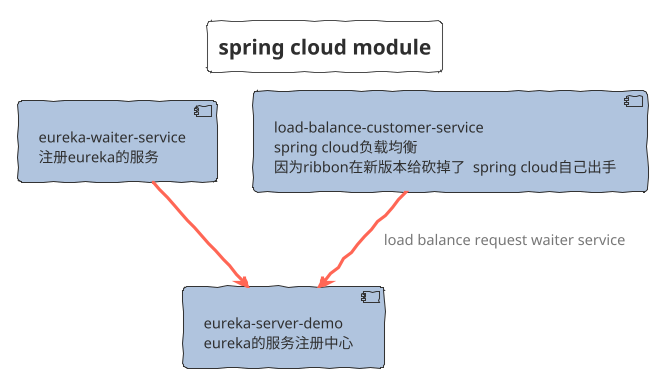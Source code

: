 @startuml SPRING_CLOUD_STUDY_MODULE
!theme sketchy-outline
title spring cloud module
skinparam interface {
}
skinparam component {
   backgroundColor LightSteelBlue
   FontSize 14
   ArrowFontSize 14
   ArrowFontColor #777777
   ArrowColor #FF6655
}

component esd[
   eureka-server-demo
   eureka的服务注册中心
] 

component ews[
   eureka-waiter-service
   注册eureka的服务
]
component lbcs[
   load-balance-customer-service
   spring cloud负载均衡
   因为ribbon在新版本给砍掉了  spring cloud自己出手
]

ews --> esd
lbcs --> esd:load balance request waiter service
@enduml
